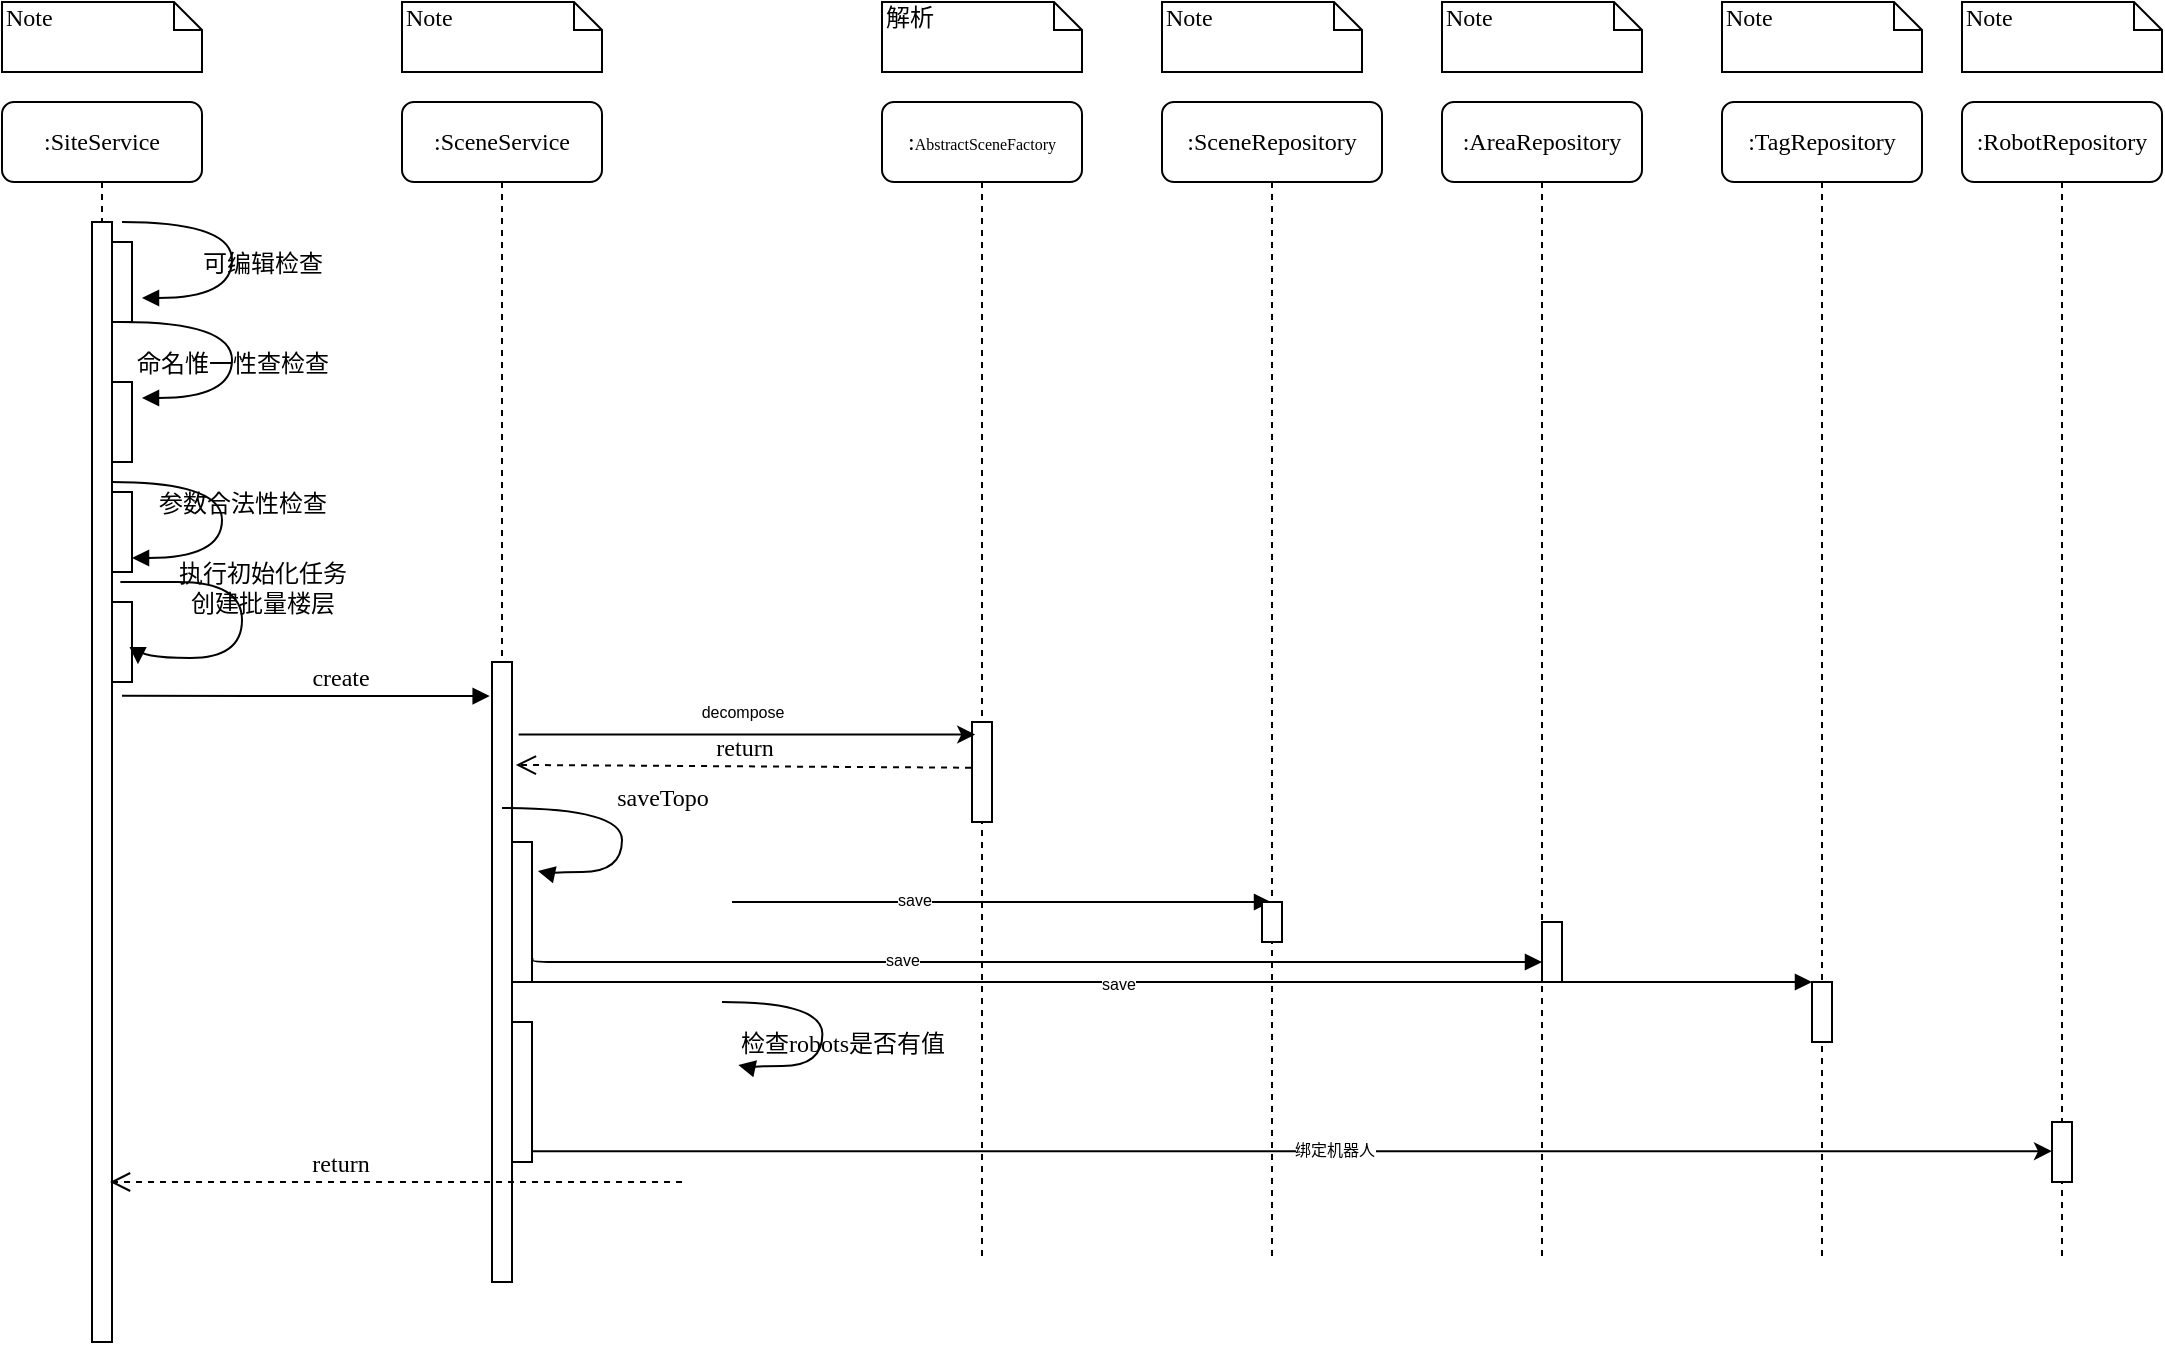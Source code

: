 <mxfile version="17.4.6" type="github"><diagram name="Page-1" id="13e1069c-82ec-6db2-03f1-153e76fe0fe0"><mxGraphModel dx="2060" dy="1138" grid="1" gridSize="10" guides="1" tooltips="1" connect="1" arrows="1" fold="1" page="1" pageScale="1" pageWidth="1100" pageHeight="850" background="none" math="0" shadow="0"><root><mxCell id="0"/><mxCell id="1" parent="0"/><mxCell id="7baba1c4bc27f4b0-3" value=":SceneService" style="shape=umlLifeline;perimeter=lifelinePerimeter;whiteSpace=wrap;html=1;container=1;collapsible=0;recursiveResize=0;outlineConnect=0;rounded=1;shadow=0;comic=0;labelBackgroundColor=none;strokeWidth=1;fontFamily=Verdana;fontSize=12;align=center;" parent="1" vertex="1"><mxGeometry x="300" y="80" width="100" height="590" as="geometry"/></mxCell><mxCell id="7baba1c4bc27f4b0-13" value="" style="html=1;points=[];perimeter=orthogonalPerimeter;rounded=0;shadow=0;comic=0;labelBackgroundColor=none;strokeWidth=1;fontFamily=Verdana;fontSize=12;align=center;" parent="7baba1c4bc27f4b0-3" vertex="1"><mxGeometry x="45" y="280" width="10" height="310" as="geometry"/></mxCell><mxCell id="MwoZQrEEX3wXvgg_QEE5-7" value="" style="html=1;points=[];perimeter=orthogonalPerimeter;rounded=0;shadow=0;comic=0;labelBackgroundColor=none;strokeWidth=1;fontFamily=Verdana;fontSize=12;align=center;" parent="7baba1c4bc27f4b0-3" vertex="1"><mxGeometry x="55" y="370" width="10" height="70" as="geometry"/></mxCell><mxCell id="7baba1c4bc27f4b0-39" value="saveTopo" style="html=1;verticalAlign=bottom;endArrow=block;labelBackgroundColor=none;fontFamily=Verdana;fontSize=12;elbow=vertical;edgeStyle=orthogonalEdgeStyle;curved=1;entryX=1.297;entryY=0.208;entryDx=0;entryDy=0;entryPerimeter=0;" parent="7baba1c4bc27f4b0-3" source="7baba1c4bc27f4b0-3" target="MwoZQrEEX3wXvgg_QEE5-7" edge="1"><mxGeometry x="-0.042" y="20" relative="1" as="geometry"><mxPoint x="195.333" y="421" as="sourcePoint"/><mxPoint x="70" y="400" as="targetPoint"/><Array as="points"><mxPoint x="110" y="353"/><mxPoint x="110" y="385"/><mxPoint x="70" y="385"/></Array><mxPoint as="offset"/></mxGeometry></mxCell><mxCell id="MwoZQrEEX3wXvgg_QEE5-21" value="" style="html=1;points=[];perimeter=orthogonalPerimeter;rounded=0;shadow=0;comic=0;labelBackgroundColor=none;strokeWidth=1;fontFamily=Verdana;fontSize=12;align=center;" parent="7baba1c4bc27f4b0-3" vertex="1"><mxGeometry x="55" y="460" width="10" height="70" as="geometry"/></mxCell><mxCell id="7baba1c4bc27f4b0-4" value=":&lt;font style=&quot;font-size: 8px&quot;&gt;AbstractSceneFactory&lt;/font&gt;" style="shape=umlLifeline;perimeter=lifelinePerimeter;whiteSpace=wrap;html=1;container=1;collapsible=0;recursiveResize=0;outlineConnect=0;rounded=1;shadow=0;comic=0;labelBackgroundColor=none;strokeWidth=1;fontFamily=Verdana;fontSize=12;align=center;" parent="1" vertex="1"><mxGeometry x="540" y="80" width="100" height="580" as="geometry"/></mxCell><mxCell id="7baba1c4bc27f4b0-16" value="" style="html=1;points=[];perimeter=orthogonalPerimeter;rounded=0;shadow=0;comic=0;labelBackgroundColor=none;strokeWidth=1;fontFamily=Verdana;fontSize=12;align=center;" parent="7baba1c4bc27f4b0-4" vertex="1"><mxGeometry x="45" y="310" width="10" height="50" as="geometry"/></mxCell><mxCell id="MwoZQrEEX3wXvgg_QEE5-15" value="" style="html=1;verticalAlign=bottom;endArrow=block;labelBackgroundColor=none;fontFamily=Verdana;fontSize=12;edgeStyle=elbowEdgeStyle;elbow=vertical;" parent="7baba1c4bc27f4b0-4" target="7baba1c4bc27f4b0-5" edge="1"><mxGeometry x="-0.187" relative="1" as="geometry"><mxPoint x="-75" y="400" as="sourcePoint"/><Array as="points"><mxPoint x="235" y="400"/></Array><mxPoint x="180" y="410" as="targetPoint"/><mxPoint as="offset"/></mxGeometry></mxCell><mxCell id="MwoZQrEEX3wXvgg_QEE5-22" value="save" style="edgeLabel;html=1;align=center;verticalAlign=middle;resizable=0;points=[];fontSize=8;" parent="MwoZQrEEX3wXvgg_QEE5-15" vertex="1" connectable="0"><mxGeometry x="-0.328" y="1" relative="1" as="geometry"><mxPoint as="offset"/></mxGeometry></mxCell><mxCell id="7baba1c4bc27f4b0-5" value=":SceneRepository" style="shape=umlLifeline;perimeter=lifelinePerimeter;whiteSpace=wrap;html=1;container=1;collapsible=0;recursiveResize=0;outlineConnect=0;rounded=1;shadow=0;comic=0;labelBackgroundColor=none;strokeWidth=1;fontFamily=Verdana;fontSize=12;align=center;" parent="1" vertex="1"><mxGeometry x="680" y="80" width="110" height="580" as="geometry"/></mxCell><mxCell id="MwoZQrEEX3wXvgg_QEE5-17" value="" style="html=1;points=[];perimeter=orthogonalPerimeter;rounded=0;shadow=0;comic=0;labelBackgroundColor=none;strokeWidth=1;fontFamily=Verdana;fontSize=12;align=center;" parent="7baba1c4bc27f4b0-5" vertex="1"><mxGeometry x="50" y="400" width="10" height="20" as="geometry"/></mxCell><mxCell id="7baba1c4bc27f4b0-6" value=":AreaRepository" style="shape=umlLifeline;perimeter=lifelinePerimeter;whiteSpace=wrap;html=1;container=1;collapsible=0;recursiveResize=0;outlineConnect=0;rounded=1;shadow=0;comic=0;labelBackgroundColor=none;strokeWidth=1;fontFamily=Verdana;fontSize=12;align=center;" parent="1" vertex="1"><mxGeometry x="820" y="80" width="100" height="580" as="geometry"/></mxCell><mxCell id="7baba1c4bc27f4b0-28" value="" style="html=1;points=[];perimeter=orthogonalPerimeter;rounded=0;shadow=0;comic=0;labelBackgroundColor=none;strokeWidth=1;fontFamily=Verdana;fontSize=12;align=center;" parent="7baba1c4bc27f4b0-6" vertex="1"><mxGeometry x="50" y="410" width="10" height="30" as="geometry"/></mxCell><mxCell id="7baba1c4bc27f4b0-7" value=":TagRepository" style="shape=umlLifeline;perimeter=lifelinePerimeter;whiteSpace=wrap;html=1;container=1;collapsible=0;recursiveResize=0;outlineConnect=0;rounded=1;shadow=0;comic=0;labelBackgroundColor=none;strokeWidth=1;fontFamily=Verdana;fontSize=12;align=center;" parent="1" vertex="1"><mxGeometry x="960" y="80" width="100" height="580" as="geometry"/></mxCell><mxCell id="7baba1c4bc27f4b0-25" value="" style="html=1;points=[];perimeter=orthogonalPerimeter;rounded=0;shadow=0;comic=0;labelBackgroundColor=none;strokeColor=#000000;strokeWidth=1;fillColor=#FFFFFF;fontFamily=Verdana;fontSize=12;fontColor=#000000;align=center;" parent="7baba1c4bc27f4b0-7" vertex="1"><mxGeometry x="45" y="440" width="10" height="30" as="geometry"/></mxCell><mxCell id="7baba1c4bc27f4b0-8" value=":SiteService" style="shape=umlLifeline;perimeter=lifelinePerimeter;whiteSpace=wrap;html=1;container=1;collapsible=0;recursiveResize=0;outlineConnect=0;rounded=1;shadow=0;comic=0;labelBackgroundColor=none;strokeWidth=1;fontFamily=Verdana;fontSize=12;align=center;" parent="1" vertex="1"><mxGeometry x="100" y="80" width="100" height="620" as="geometry"/></mxCell><mxCell id="7baba1c4bc27f4b0-9" value="" style="html=1;points=[];perimeter=orthogonalPerimeter;rounded=0;shadow=0;comic=0;labelBackgroundColor=none;strokeWidth=1;fontFamily=Verdana;fontSize=12;align=center;" parent="7baba1c4bc27f4b0-8" vertex="1"><mxGeometry x="45" y="60" width="10" height="560" as="geometry"/></mxCell><mxCell id="MwoZQrEEX3wXvgg_QEE5-8" value="" style="html=1;points=[];perimeter=orthogonalPerimeter;rounded=0;shadow=0;comic=0;labelBackgroundColor=none;strokeWidth=1;fontFamily=Verdana;fontSize=12;align=center;" parent="7baba1c4bc27f4b0-8" vertex="1"><mxGeometry x="55" y="195" width="10" height="40" as="geometry"/></mxCell><mxCell id="MwoZQrEEX3wXvgg_QEE5-9" value="参数合法性检查" style="html=1;verticalAlign=bottom;endArrow=block;labelBackgroundColor=none;fontFamily=Verdana;fontSize=12;elbow=vertical;edgeStyle=orthogonalEdgeStyle;curved=1;exitX=1.038;exitY=0.345;exitPerimeter=0;" parent="7baba1c4bc27f4b0-8" edge="1"><mxGeometry x="0.086" y="10" relative="1" as="geometry"><mxPoint x="55.003" y="190" as="sourcePoint"/><mxPoint x="65" y="228" as="targetPoint"/><Array as="points"><mxPoint x="110" y="190"/><mxPoint x="110" y="228"/><mxPoint x="65" y="228"/></Array><mxPoint as="offset"/></mxGeometry></mxCell><mxCell id="MwoZQrEEX3wXvgg_QEE5-11" value="" style="html=1;points=[];perimeter=orthogonalPerimeter;rounded=0;shadow=0;comic=0;labelBackgroundColor=none;strokeWidth=1;fontFamily=Verdana;fontSize=12;align=center;" parent="7baba1c4bc27f4b0-8" vertex="1"><mxGeometry x="55" y="250" width="10" height="40" as="geometry"/></mxCell><mxCell id="MwoZQrEEX3wXvgg_QEE5-12" value="执行初始化任务&lt;br&gt;创建批量楼层" style="html=1;verticalAlign=bottom;endArrow=block;labelBackgroundColor=none;fontFamily=Verdana;fontSize=12;elbow=vertical;edgeStyle=orthogonalEdgeStyle;curved=1;entryX=1.297;entryY=0.778;entryDx=0;entryDy=0;entryPerimeter=0;" parent="7baba1c4bc27f4b0-8" target="MwoZQrEEX3wXvgg_QEE5-11" edge="1"><mxGeometry x="0.086" y="10" relative="1" as="geometry"><mxPoint x="60" y="240" as="sourcePoint"/><mxPoint x="75" y="278" as="targetPoint"/><Array as="points"><mxPoint x="56" y="240"/><mxPoint x="120" y="240"/><mxPoint x="120" y="278"/><mxPoint x="68" y="278"/></Array><mxPoint as="offset"/></mxGeometry></mxCell><mxCell id="EWG5V0WhLsDsO41iQh-F-1" value="" style="html=1;points=[];perimeter=orthogonalPerimeter;rounded=0;shadow=0;comic=0;labelBackgroundColor=none;strokeWidth=1;fontFamily=Verdana;fontSize=12;align=center;" vertex="1" parent="7baba1c4bc27f4b0-8"><mxGeometry x="55" y="140" width="10" height="40" as="geometry"/></mxCell><mxCell id="EWG5V0WhLsDsO41iQh-F-3" value="" style="html=1;points=[];perimeter=orthogonalPerimeter;rounded=0;shadow=0;comic=0;labelBackgroundColor=none;strokeWidth=1;fontFamily=Verdana;fontSize=12;align=center;" vertex="1" parent="7baba1c4bc27f4b0-8"><mxGeometry x="55" y="70" width="10" height="40" as="geometry"/></mxCell><mxCell id="7baba1c4bc27f4b0-23" value="create" style="html=1;verticalAlign=bottom;endArrow=block;labelBackgroundColor=none;fontFamily=Verdana;fontSize=12;entryX=-0.117;entryY=0.055;entryDx=0;entryDy=0;entryPerimeter=0;exitX=1.5;exitY=0.423;exitDx=0;exitDy=0;exitPerimeter=0;" parent="1" source="7baba1c4bc27f4b0-9" target="7baba1c4bc27f4b0-13" edge="1"><mxGeometry x="0.191" relative="1" as="geometry"><mxPoint x="290" y="320" as="sourcePoint"/><mxPoint as="offset"/></mxGeometry></mxCell><mxCell id="7baba1c4bc27f4b0-40" value="Note" style="shape=note;whiteSpace=wrap;html=1;size=14;verticalAlign=top;align=left;spacingTop=-6;rounded=0;shadow=0;comic=0;labelBackgroundColor=none;strokeWidth=1;fontFamily=Verdana;fontSize=12" parent="1" vertex="1"><mxGeometry x="100" y="30" width="100" height="35" as="geometry"/></mxCell><mxCell id="7baba1c4bc27f4b0-42" value="Note" style="shape=note;whiteSpace=wrap;html=1;size=14;verticalAlign=top;align=left;spacingTop=-6;rounded=0;shadow=0;comic=0;labelBackgroundColor=none;strokeWidth=1;fontFamily=Verdana;fontSize=12" parent="1" vertex="1"><mxGeometry x="300" y="30" width="100" height="35" as="geometry"/></mxCell><mxCell id="7baba1c4bc27f4b0-43" value="解析" style="shape=note;whiteSpace=wrap;html=1;size=14;verticalAlign=top;align=left;spacingTop=-6;rounded=0;shadow=0;comic=0;labelBackgroundColor=none;strokeWidth=1;fontFamily=Verdana;fontSize=12" parent="1" vertex="1"><mxGeometry x="540" y="30" width="100" height="35" as="geometry"/></mxCell><mxCell id="7baba1c4bc27f4b0-44" value="Note" style="shape=note;whiteSpace=wrap;html=1;size=14;verticalAlign=top;align=left;spacingTop=-6;rounded=0;shadow=0;comic=0;labelBackgroundColor=none;strokeWidth=1;fontFamily=Verdana;fontSize=12" parent="1" vertex="1"><mxGeometry x="680" y="30" width="100" height="35" as="geometry"/></mxCell><mxCell id="7baba1c4bc27f4b0-45" value="Note" style="shape=note;whiteSpace=wrap;html=1;size=14;verticalAlign=top;align=left;spacingTop=-6;rounded=0;shadow=0;comic=0;labelBackgroundColor=none;strokeWidth=1;fontFamily=Verdana;fontSize=12" parent="1" vertex="1"><mxGeometry x="820" y="30" width="100" height="35" as="geometry"/></mxCell><mxCell id="7baba1c4bc27f4b0-46" value="Note" style="shape=note;whiteSpace=wrap;html=1;size=14;verticalAlign=top;align=left;spacingTop=-6;rounded=0;shadow=0;comic=0;labelBackgroundColor=none;strokeWidth=1;fontFamily=Verdana;fontSize=12" parent="1" vertex="1"><mxGeometry x="960" y="30" width="100" height="35" as="geometry"/></mxCell><mxCell id="MwoZQrEEX3wXvgg_QEE5-5" style="edgeStyle=orthogonalEdgeStyle;rounded=0;orthogonalLoop=1;jettySize=auto;html=1;entryX=0.159;entryY=0.126;entryDx=0;entryDy=0;entryPerimeter=0;fontSize=8;exitX=1.331;exitY=0.117;exitDx=0;exitDy=0;exitPerimeter=0;" parent="1" source="7baba1c4bc27f4b0-13" target="7baba1c4bc27f4b0-16" edge="1"><mxGeometry relative="1" as="geometry"/></mxCell><mxCell id="MwoZQrEEX3wXvgg_QEE5-6" value="decompose" style="edgeLabel;html=1;align=center;verticalAlign=middle;resizable=0;points=[];fontSize=8;" parent="MwoZQrEEX3wXvgg_QEE5-5" vertex="1" connectable="0"><mxGeometry x="0.129" y="1" relative="1" as="geometry"><mxPoint x="-18" y="-11" as="offset"/></mxGeometry></mxCell><mxCell id="MwoZQrEEX3wXvgg_QEE5-10" value="return" style="html=1;verticalAlign=bottom;endArrow=open;dashed=1;endSize=8;exitX=-0.048;exitY=0.457;labelBackgroundColor=none;fontFamily=Verdana;fontSize=12;exitDx=0;exitDy=0;exitPerimeter=0;entryX=1.193;entryY=0.166;entryDx=0;entryDy=0;entryPerimeter=0;" parent="1" source="7baba1c4bc27f4b0-16" target="7baba1c4bc27f4b0-13" edge="1"><mxGeometry relative="1" as="geometry"><mxPoint x="460" y="390" as="targetPoint"/><mxPoint x="585" y="390" as="sourcePoint"/></mxGeometry></mxCell><mxCell id="MwoZQrEEX3wXvgg_QEE5-13" value=":RobotRepository" style="shape=umlLifeline;perimeter=lifelinePerimeter;whiteSpace=wrap;html=1;container=1;collapsible=0;recursiveResize=0;outlineConnect=0;rounded=1;shadow=0;comic=0;labelBackgroundColor=none;strokeWidth=1;fontFamily=Verdana;fontSize=12;align=center;" parent="1" vertex="1"><mxGeometry x="1080" y="80" width="100" height="580" as="geometry"/></mxCell><mxCell id="MwoZQrEEX3wXvgg_QEE5-27" value="" style="html=1;points=[];perimeter=orthogonalPerimeter;rounded=0;shadow=0;comic=0;labelBackgroundColor=none;strokeWidth=1;fontFamily=Verdana;fontSize=12;align=center;" parent="MwoZQrEEX3wXvgg_QEE5-13" vertex="1"><mxGeometry x="45" y="510" width="10" height="30" as="geometry"/></mxCell><mxCell id="MwoZQrEEX3wXvgg_QEE5-14" value="Note" style="shape=note;whiteSpace=wrap;html=1;size=14;verticalAlign=top;align=left;spacingTop=-6;rounded=0;shadow=0;comic=0;labelBackgroundColor=none;strokeWidth=1;fontFamily=Verdana;fontSize=12" parent="1" vertex="1"><mxGeometry x="1080" y="30" width="100" height="35" as="geometry"/></mxCell><mxCell id="MwoZQrEEX3wXvgg_QEE5-18" value="" style="html=1;verticalAlign=bottom;endArrow=block;labelBackgroundColor=none;fontFamily=Verdana;fontSize=12;edgeStyle=elbowEdgeStyle;elbow=vertical;exitX=1.021;exitY=0.829;exitDx=0;exitDy=0;exitPerimeter=0;" parent="1" source="MwoZQrEEX3wXvgg_QEE5-7" edge="1"><mxGeometry x="-0.187" relative="1" as="geometry"><mxPoint x="470" y="510" as="sourcePoint"/><Array as="points"><mxPoint x="720" y="510"/><mxPoint x="770" y="500"/></Array><mxPoint x="870" y="510" as="targetPoint"/><mxPoint as="offset"/></mxGeometry></mxCell><mxCell id="MwoZQrEEX3wXvgg_QEE5-23" value="save" style="edgeLabel;html=1;align=center;verticalAlign=middle;resizable=0;points=[];fontSize=8;" parent="MwoZQrEEX3wXvgg_QEE5-18" vertex="1" connectable="0"><mxGeometry x="-0.262" y="1" relative="1" as="geometry"><mxPoint as="offset"/></mxGeometry></mxCell><mxCell id="MwoZQrEEX3wXvgg_QEE5-19" value="" style="html=1;verticalAlign=bottom;endArrow=block;labelBackgroundColor=none;fontFamily=Verdana;fontSize=12;edgeStyle=elbowEdgeStyle;elbow=vertical;" parent="1" source="MwoZQrEEX3wXvgg_QEE5-7" target="7baba1c4bc27f4b0-25" edge="1"><mxGeometry x="-0.187" relative="1" as="geometry"><mxPoint x="480" y="520" as="sourcePoint"/><Array as="points"><mxPoint x="730" y="520"/><mxPoint x="780" y="510"/></Array><mxPoint x="880" y="520" as="targetPoint"/><mxPoint as="offset"/></mxGeometry></mxCell><mxCell id="MwoZQrEEX3wXvgg_QEE5-24" value="save" style="edgeLabel;html=1;align=center;verticalAlign=middle;resizable=0;points=[];fontSize=8;" parent="MwoZQrEEX3wXvgg_QEE5-19" vertex="1" connectable="0"><mxGeometry x="-0.085" y="-1" relative="1" as="geometry"><mxPoint as="offset"/></mxGeometry></mxCell><mxCell id="MwoZQrEEX3wXvgg_QEE5-25" value="检查robots是否有值" style="html=1;verticalAlign=bottom;endArrow=block;labelBackgroundColor=none;fontFamily=Verdana;fontSize=12;elbow=vertical;edgeStyle=orthogonalEdgeStyle;curved=1;entryX=1.297;entryY=0.208;entryDx=0;entryDy=0;entryPerimeter=0;" parent="1" edge="1"><mxGeometry x="0.29" y="10" relative="1" as="geometry"><mxPoint x="460" y="530" as="sourcePoint"/><mxPoint x="468.16" y="561.56" as="targetPoint"/><Array as="points"><mxPoint x="510.19" y="530"/><mxPoint x="510.19" y="562"/><mxPoint x="470.19" y="562"/></Array><mxPoint as="offset"/></mxGeometry></mxCell><mxCell id="MwoZQrEEX3wXvgg_QEE5-26" style="edgeStyle=orthogonalEdgeStyle;rounded=0;orthogonalLoop=1;jettySize=auto;html=1;fontSize=8;exitX=1.021;exitY=0.923;exitDx=0;exitDy=0;exitPerimeter=0;" parent="1" source="MwoZQrEEX3wXvgg_QEE5-21" target="MwoZQrEEX3wXvgg_QEE5-27" edge="1"><mxGeometry relative="1" as="geometry"><Array as="points"><mxPoint x="795" y="605"/><mxPoint x="795" y="605"/></Array></mxGeometry></mxCell><mxCell id="MwoZQrEEX3wXvgg_QEE5-28" value="绑定机器人" style="edgeLabel;html=1;align=center;verticalAlign=middle;resizable=0;points=[];fontSize=8;" parent="MwoZQrEEX3wXvgg_QEE5-26" vertex="1" connectable="0"><mxGeometry x="0.056" y="1" relative="1" as="geometry"><mxPoint as="offset"/></mxGeometry></mxCell><mxCell id="MwoZQrEEX3wXvgg_QEE5-29" value="return" style="html=1;verticalAlign=bottom;endArrow=open;dashed=1;endSize=8;labelBackgroundColor=none;fontFamily=Verdana;fontSize=12;edgeStyle=elbowEdgeStyle;elbow=vertical;" parent="1" edge="1"><mxGeometry x="0.2" relative="1" as="geometry"><mxPoint x="154" y="620" as="targetPoint"/><Array as="points"><mxPoint x="400.19" y="620"/><mxPoint x="430.19" y="620"/></Array><mxPoint x="440" y="620" as="sourcePoint"/><mxPoint as="offset"/></mxGeometry></mxCell><mxCell id="EWG5V0WhLsDsO41iQh-F-2" value="命名惟一性查检查" style="html=1;verticalAlign=bottom;endArrow=block;labelBackgroundColor=none;fontFamily=Verdana;fontSize=12;elbow=vertical;edgeStyle=orthogonalEdgeStyle;curved=1;exitX=1.038;exitY=0.345;exitPerimeter=0;" edge="1" parent="1"><mxGeometry x="0.232" relative="1" as="geometry"><mxPoint x="160.003" y="190" as="sourcePoint"/><mxPoint x="170" y="228" as="targetPoint"/><Array as="points"><mxPoint x="215" y="190"/><mxPoint x="215" y="228"/><mxPoint x="170" y="228"/></Array><mxPoint as="offset"/></mxGeometry></mxCell><mxCell id="EWG5V0WhLsDsO41iQh-F-4" value="可编辑检查" style="html=1;verticalAlign=bottom;endArrow=block;labelBackgroundColor=none;fontFamily=Verdana;fontSize=12;elbow=vertical;edgeStyle=orthogonalEdgeStyle;curved=1;exitX=1.038;exitY=0.345;exitPerimeter=0;" edge="1" parent="1"><mxGeometry x="0.232" y="15" relative="1" as="geometry"><mxPoint x="160.003" y="140" as="sourcePoint"/><mxPoint x="170" y="178" as="targetPoint"/><Array as="points"><mxPoint x="215" y="140"/><mxPoint x="215" y="178"/><mxPoint x="170" y="178"/></Array><mxPoint as="offset"/></mxGeometry></mxCell></root></mxGraphModel></diagram></mxfile>
